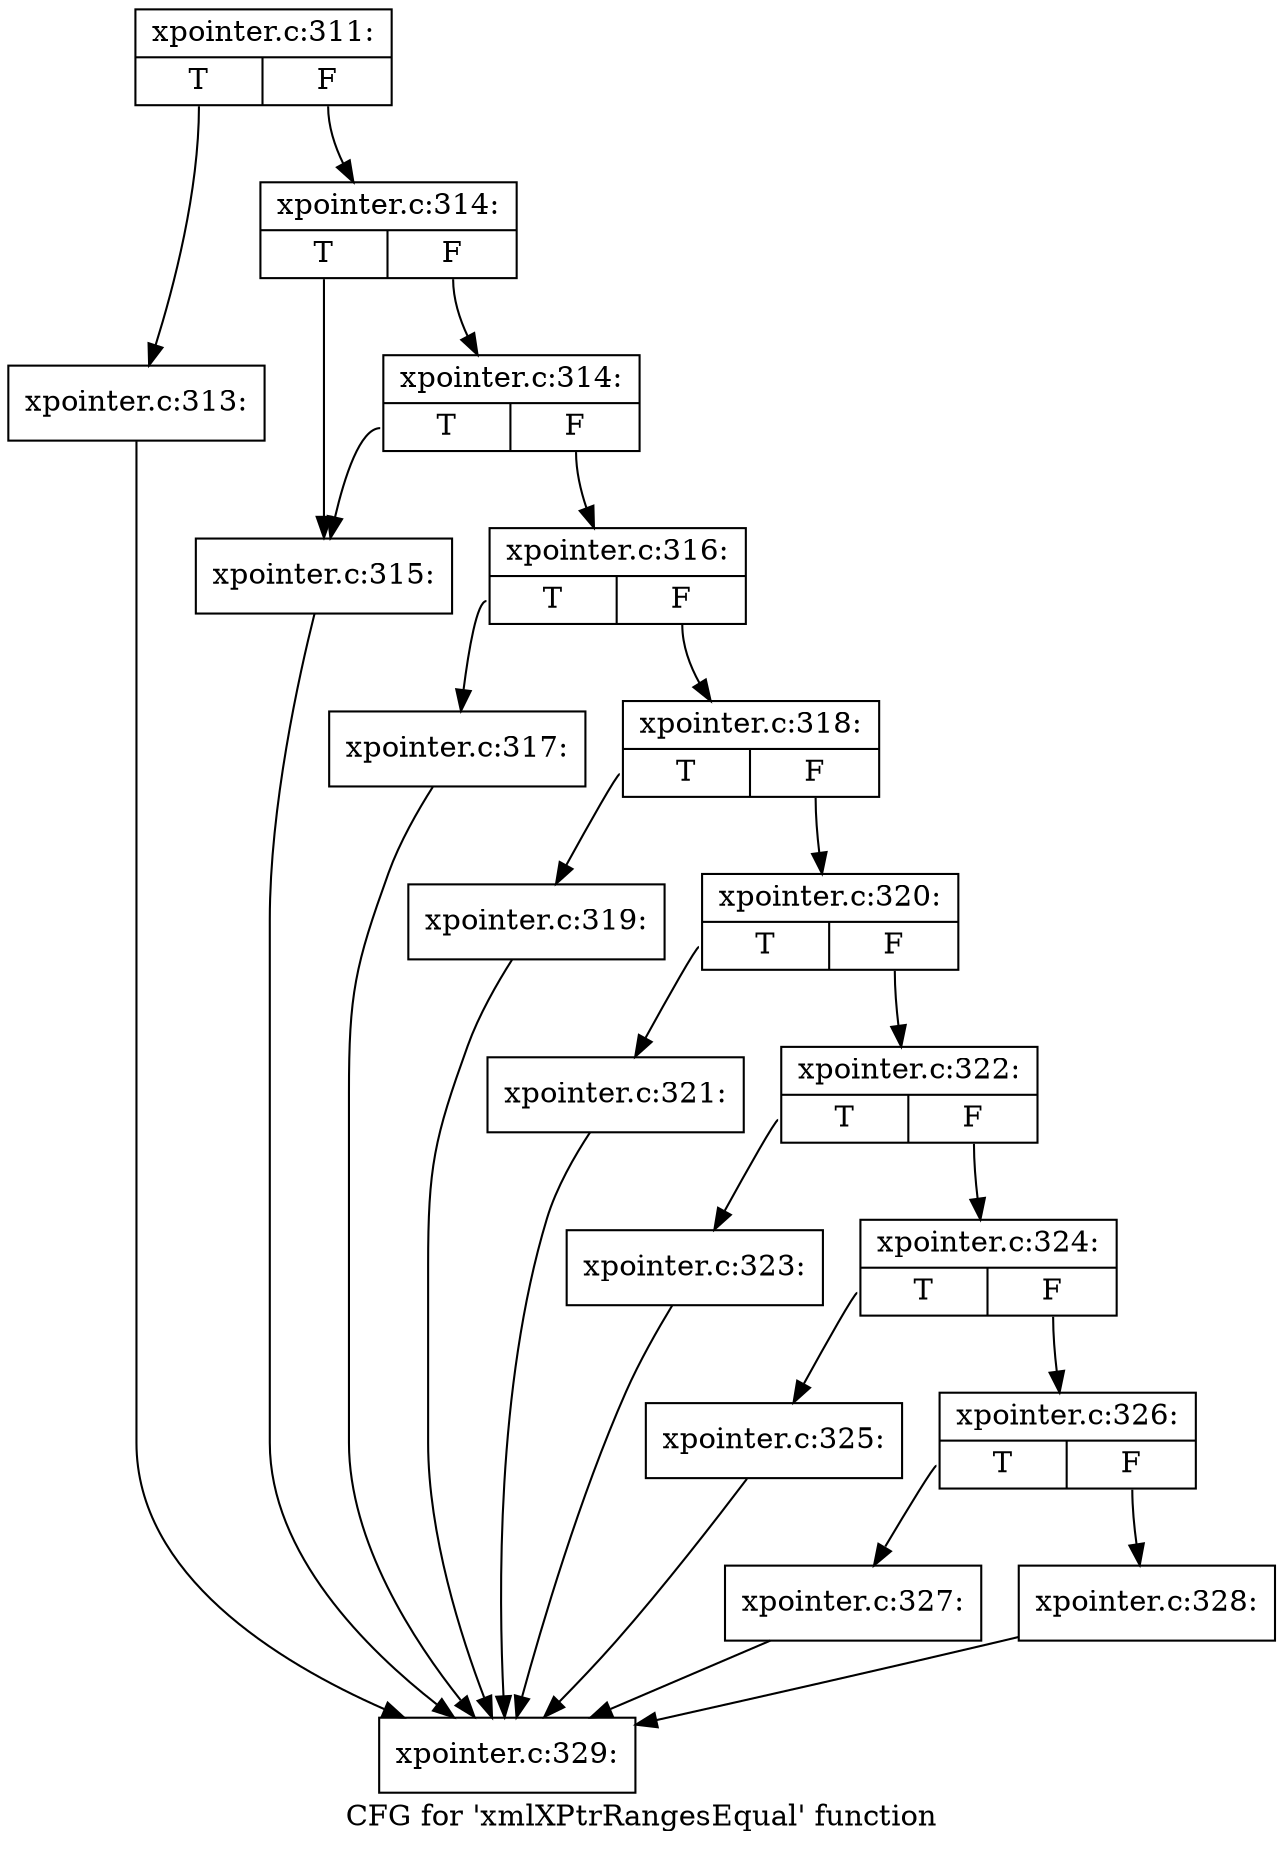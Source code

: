 digraph "CFG for 'xmlXPtrRangesEqual' function" {
	label="CFG for 'xmlXPtrRangesEqual' function";

	Node0x55f69052aa70 [shape=record,label="{xpointer.c:311:|{<s0>T|<s1>F}}"];
	Node0x55f69052aa70:s0 -> Node0x55f69052e110;
	Node0x55f69052aa70:s1 -> Node0x55f69052e160;
	Node0x55f69052e110 [shape=record,label="{xpointer.c:313:}"];
	Node0x55f69052e110 -> Node0x55f69052aac0;
	Node0x55f69052e160 [shape=record,label="{xpointer.c:314:|{<s0>T|<s1>F}}"];
	Node0x55f69052e160:s0 -> Node0x55f69052e650;
	Node0x55f69052e160:s1 -> Node0x55f69052e6f0;
	Node0x55f69052e6f0 [shape=record,label="{xpointer.c:314:|{<s0>T|<s1>F}}"];
	Node0x55f69052e6f0:s0 -> Node0x55f69052e650;
	Node0x55f69052e6f0:s1 -> Node0x55f69052e6a0;
	Node0x55f69052e650 [shape=record,label="{xpointer.c:315:}"];
	Node0x55f69052e650 -> Node0x55f69052aac0;
	Node0x55f69052e6a0 [shape=record,label="{xpointer.c:316:|{<s0>T|<s1>F}}"];
	Node0x55f69052e6a0:s0 -> Node0x55f69052ede0;
	Node0x55f69052e6a0:s1 -> Node0x55f69052ee30;
	Node0x55f69052ede0 [shape=record,label="{xpointer.c:317:}"];
	Node0x55f69052ede0 -> Node0x55f69052aac0;
	Node0x55f69052ee30 [shape=record,label="{xpointer.c:318:|{<s0>T|<s1>F}}"];
	Node0x55f69052ee30:s0 -> Node0x55f69052f440;
	Node0x55f69052ee30:s1 -> Node0x55f69052f490;
	Node0x55f69052f440 [shape=record,label="{xpointer.c:319:}"];
	Node0x55f69052f440 -> Node0x55f69052aac0;
	Node0x55f69052f490 [shape=record,label="{xpointer.c:320:|{<s0>T|<s1>F}}"];
	Node0x55f69052f490:s0 -> Node0x55f69052f9b0;
	Node0x55f69052f490:s1 -> Node0x55f69052fa00;
	Node0x55f69052f9b0 [shape=record,label="{xpointer.c:321:}"];
	Node0x55f69052f9b0 -> Node0x55f69052aac0;
	Node0x55f69052fa00 [shape=record,label="{xpointer.c:322:|{<s0>T|<s1>F}}"];
	Node0x55f69052fa00:s0 -> Node0x55f690530010;
	Node0x55f69052fa00:s1 -> Node0x55f690530060;
	Node0x55f690530010 [shape=record,label="{xpointer.c:323:}"];
	Node0x55f690530010 -> Node0x55f69052aac0;
	Node0x55f690530060 [shape=record,label="{xpointer.c:324:|{<s0>T|<s1>F}}"];
	Node0x55f690530060:s0 -> Node0x55f690530670;
	Node0x55f690530060:s1 -> Node0x55f6905306c0;
	Node0x55f690530670 [shape=record,label="{xpointer.c:325:}"];
	Node0x55f690530670 -> Node0x55f69052aac0;
	Node0x55f6905306c0 [shape=record,label="{xpointer.c:326:|{<s0>T|<s1>F}}"];
	Node0x55f6905306c0:s0 -> Node0x55f690530e10;
	Node0x55f6905306c0:s1 -> Node0x55f690530e60;
	Node0x55f690530e10 [shape=record,label="{xpointer.c:327:}"];
	Node0x55f690530e10 -> Node0x55f69052aac0;
	Node0x55f690530e60 [shape=record,label="{xpointer.c:328:}"];
	Node0x55f690530e60 -> Node0x55f69052aac0;
	Node0x55f69052aac0 [shape=record,label="{xpointer.c:329:}"];
}
